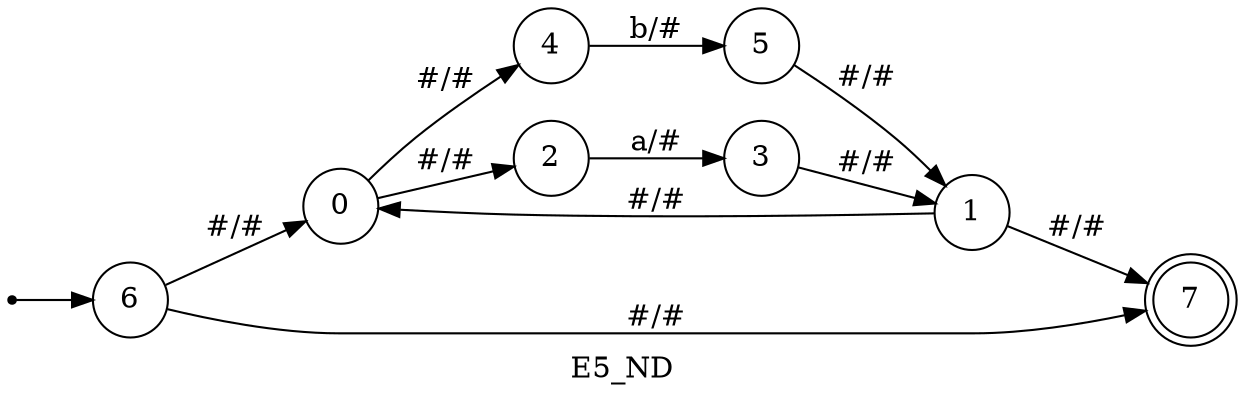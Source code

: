 digraph G {
	rankdir=LR;
	label="E5_ND"
	0 [shape=circle]
	0 -> 4 [label="#/#"]
	0 -> 2 [label="#/#"]
	1 [shape=circle]
	1 -> 7 [label="#/#"]
	1 -> 0 [label="#/#"]
	2 [shape=circle]
	2 -> 3 [label="a/#"]
	3 [shape=circle]
	3 -> 1 [label="#/#"]
	4 [shape=circle]
	4 -> 5 [label="b/#"]
	5 [shape=circle]
	5 -> 1 [label="#/#"]
	init6 [shape=point];
	init6 -> 6;
	6 [shape=circle]
	6 -> 7 [label="#/#"]
	6 -> 0 [label="#/#"]
	7 [shape=doublecircle]
}
